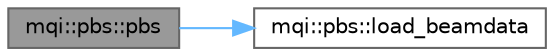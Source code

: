 digraph "mqi::pbs::pbs"
{
 // LATEX_PDF_SIZE
  bgcolor="transparent";
  edge [fontname=Helvetica,fontsize=10,labelfontname=Helvetica,labelfontsize=10];
  node [fontname=Helvetica,fontsize=10,shape=box,height=0.2,width=0.4];
  rankdir="LR";
  Node1 [id="Node000001",label="mqi::pbs::pbs",height=0.2,width=0.4,color="gray40", fillcolor="grey60", style="filled", fontcolor="black",tooltip="Constructor that loads beam data from a file."];
  Node1 -> Node2 [id="edge1_Node000001_Node000002",color="steelblue1",style="solid",tooltip=" "];
  Node2 [id="Node000002",label="mqi::pbs::load_beamdata",height=0.2,width=0.4,color="grey40", fillcolor="white", style="filled",URL="$classmqi_1_1pbs.html#a332416489c1e4b711c30fd1aeb68a8d3",tooltip="Loads machine parameters from a configuration file."];
}
